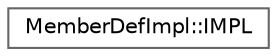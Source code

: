 digraph "Graphical Class Hierarchy"
{
 // INTERACTIVE_SVG=YES
 // LATEX_PDF_SIZE
  bgcolor="transparent";
  edge [fontname=Helvetica,fontsize=10,labelfontname=Helvetica,labelfontsize=10];
  node [fontname=Helvetica,fontsize=10,shape=box,height=0.2,width=0.4];
  rankdir="LR";
  Node0 [id="Node000000",label="MemberDefImpl::IMPL",height=0.2,width=0.4,color="grey40", fillcolor="white", style="filled",URL="$d0/da8/class_member_def_impl_1_1_i_m_p_l.html",tooltip=" "];
}
